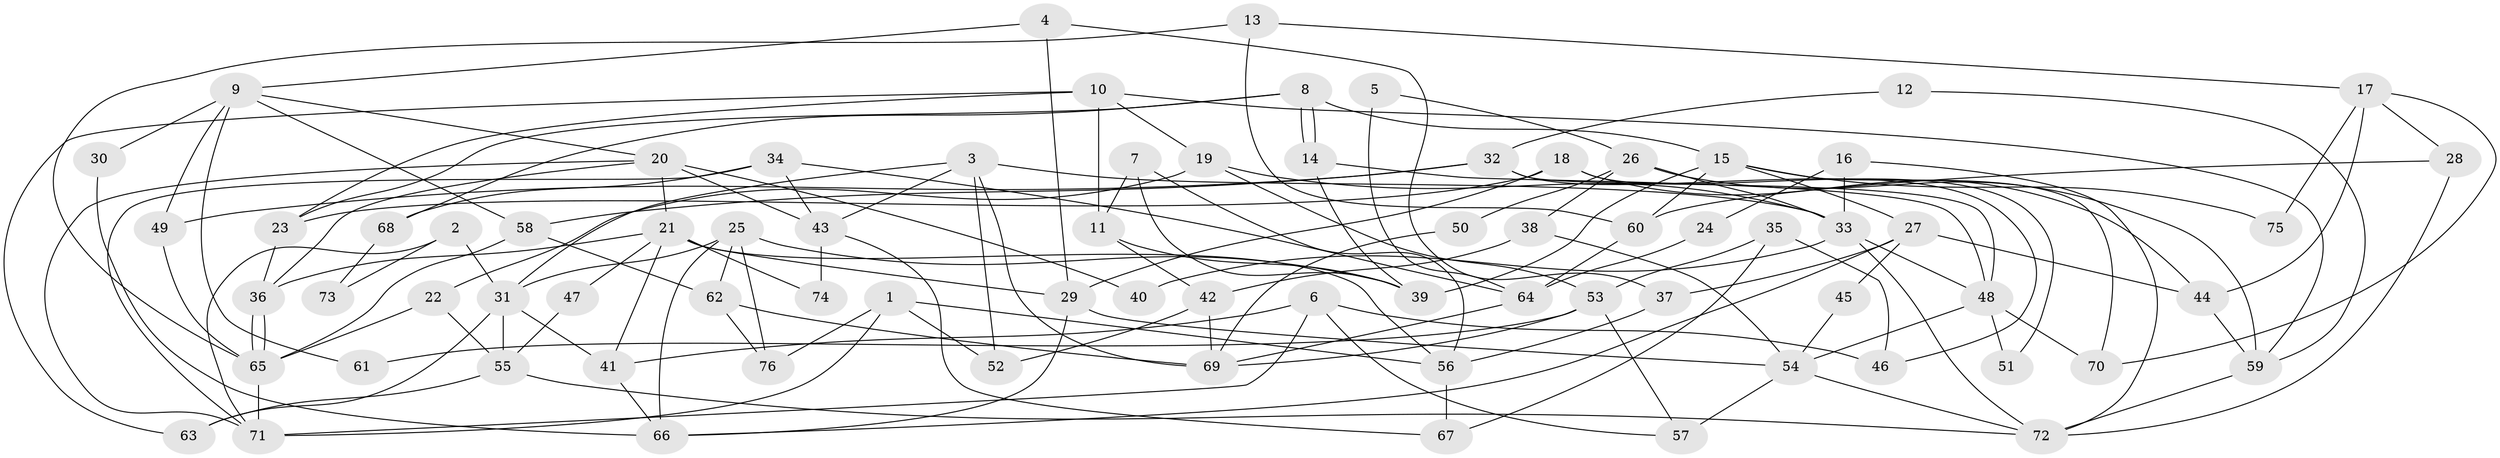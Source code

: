 // coarse degree distribution, {4: 0.11320754716981132, 7: 0.11320754716981132, 5: 0.16981132075471697, 3: 0.2830188679245283, 2: 0.11320754716981132, 6: 0.1509433962264151, 10: 0.018867924528301886, 12: 0.018867924528301886, 8: 0.018867924528301886}
// Generated by graph-tools (version 1.1) at 2025/18/03/04/25 18:18:33]
// undirected, 76 vertices, 152 edges
graph export_dot {
graph [start="1"]
  node [color=gray90,style=filled];
  1;
  2;
  3;
  4;
  5;
  6;
  7;
  8;
  9;
  10;
  11;
  12;
  13;
  14;
  15;
  16;
  17;
  18;
  19;
  20;
  21;
  22;
  23;
  24;
  25;
  26;
  27;
  28;
  29;
  30;
  31;
  32;
  33;
  34;
  35;
  36;
  37;
  38;
  39;
  40;
  41;
  42;
  43;
  44;
  45;
  46;
  47;
  48;
  49;
  50;
  51;
  52;
  53;
  54;
  55;
  56;
  57;
  58;
  59;
  60;
  61;
  62;
  63;
  64;
  65;
  66;
  67;
  68;
  69;
  70;
  71;
  72;
  73;
  74;
  75;
  76;
  1 -- 56;
  1 -- 52;
  1 -- 71;
  1 -- 76;
  2 -- 31;
  2 -- 71;
  2 -- 73;
  3 -- 33;
  3 -- 69;
  3 -- 31;
  3 -- 43;
  3 -- 52;
  4 -- 29;
  4 -- 9;
  4 -- 37;
  5 -- 26;
  5 -- 64;
  6 -- 57;
  6 -- 71;
  6 -- 41;
  6 -- 46;
  7 -- 56;
  7 -- 39;
  7 -- 11;
  8 -- 23;
  8 -- 14;
  8 -- 14;
  8 -- 15;
  8 -- 68;
  9 -- 20;
  9 -- 58;
  9 -- 30;
  9 -- 49;
  9 -- 61;
  10 -- 63;
  10 -- 19;
  10 -- 11;
  10 -- 23;
  10 -- 59;
  11 -- 39;
  11 -- 42;
  12 -- 59;
  12 -- 32;
  13 -- 17;
  13 -- 65;
  13 -- 60;
  14 -- 39;
  14 -- 48;
  15 -- 70;
  15 -- 27;
  15 -- 39;
  15 -- 60;
  15 -- 75;
  16 -- 33;
  16 -- 72;
  16 -- 24;
  17 -- 28;
  17 -- 44;
  17 -- 70;
  17 -- 75;
  18 -- 23;
  18 -- 29;
  18 -- 44;
  18 -- 51;
  19 -- 33;
  19 -- 22;
  19 -- 53;
  20 -- 21;
  20 -- 71;
  20 -- 36;
  20 -- 40;
  20 -- 43;
  21 -- 41;
  21 -- 36;
  21 -- 29;
  21 -- 47;
  21 -- 56;
  21 -- 74;
  22 -- 65;
  22 -- 55;
  23 -- 36;
  24 -- 64;
  25 -- 62;
  25 -- 39;
  25 -- 31;
  25 -- 66;
  25 -- 76;
  26 -- 33;
  26 -- 59;
  26 -- 38;
  26 -- 50;
  27 -- 66;
  27 -- 37;
  27 -- 44;
  27 -- 45;
  28 -- 72;
  28 -- 60;
  29 -- 66;
  29 -- 54;
  30 -- 66;
  31 -- 41;
  31 -- 55;
  31 -- 63;
  32 -- 49;
  32 -- 46;
  32 -- 48;
  32 -- 58;
  33 -- 72;
  33 -- 48;
  33 -- 40;
  34 -- 43;
  34 -- 71;
  34 -- 64;
  34 -- 68;
  35 -- 67;
  35 -- 53;
  35 -- 46;
  36 -- 65;
  36 -- 65;
  37 -- 56;
  38 -- 54;
  38 -- 42;
  41 -- 66;
  42 -- 52;
  42 -- 69;
  43 -- 67;
  43 -- 74;
  44 -- 59;
  45 -- 54;
  47 -- 55;
  48 -- 51;
  48 -- 54;
  48 -- 70;
  49 -- 65;
  50 -- 69;
  53 -- 69;
  53 -- 57;
  53 -- 61;
  54 -- 57;
  54 -- 72;
  55 -- 72;
  55 -- 63;
  56 -- 67;
  58 -- 62;
  58 -- 65;
  59 -- 72;
  60 -- 64;
  62 -- 69;
  62 -- 76;
  64 -- 69;
  65 -- 71;
  68 -- 73;
}
